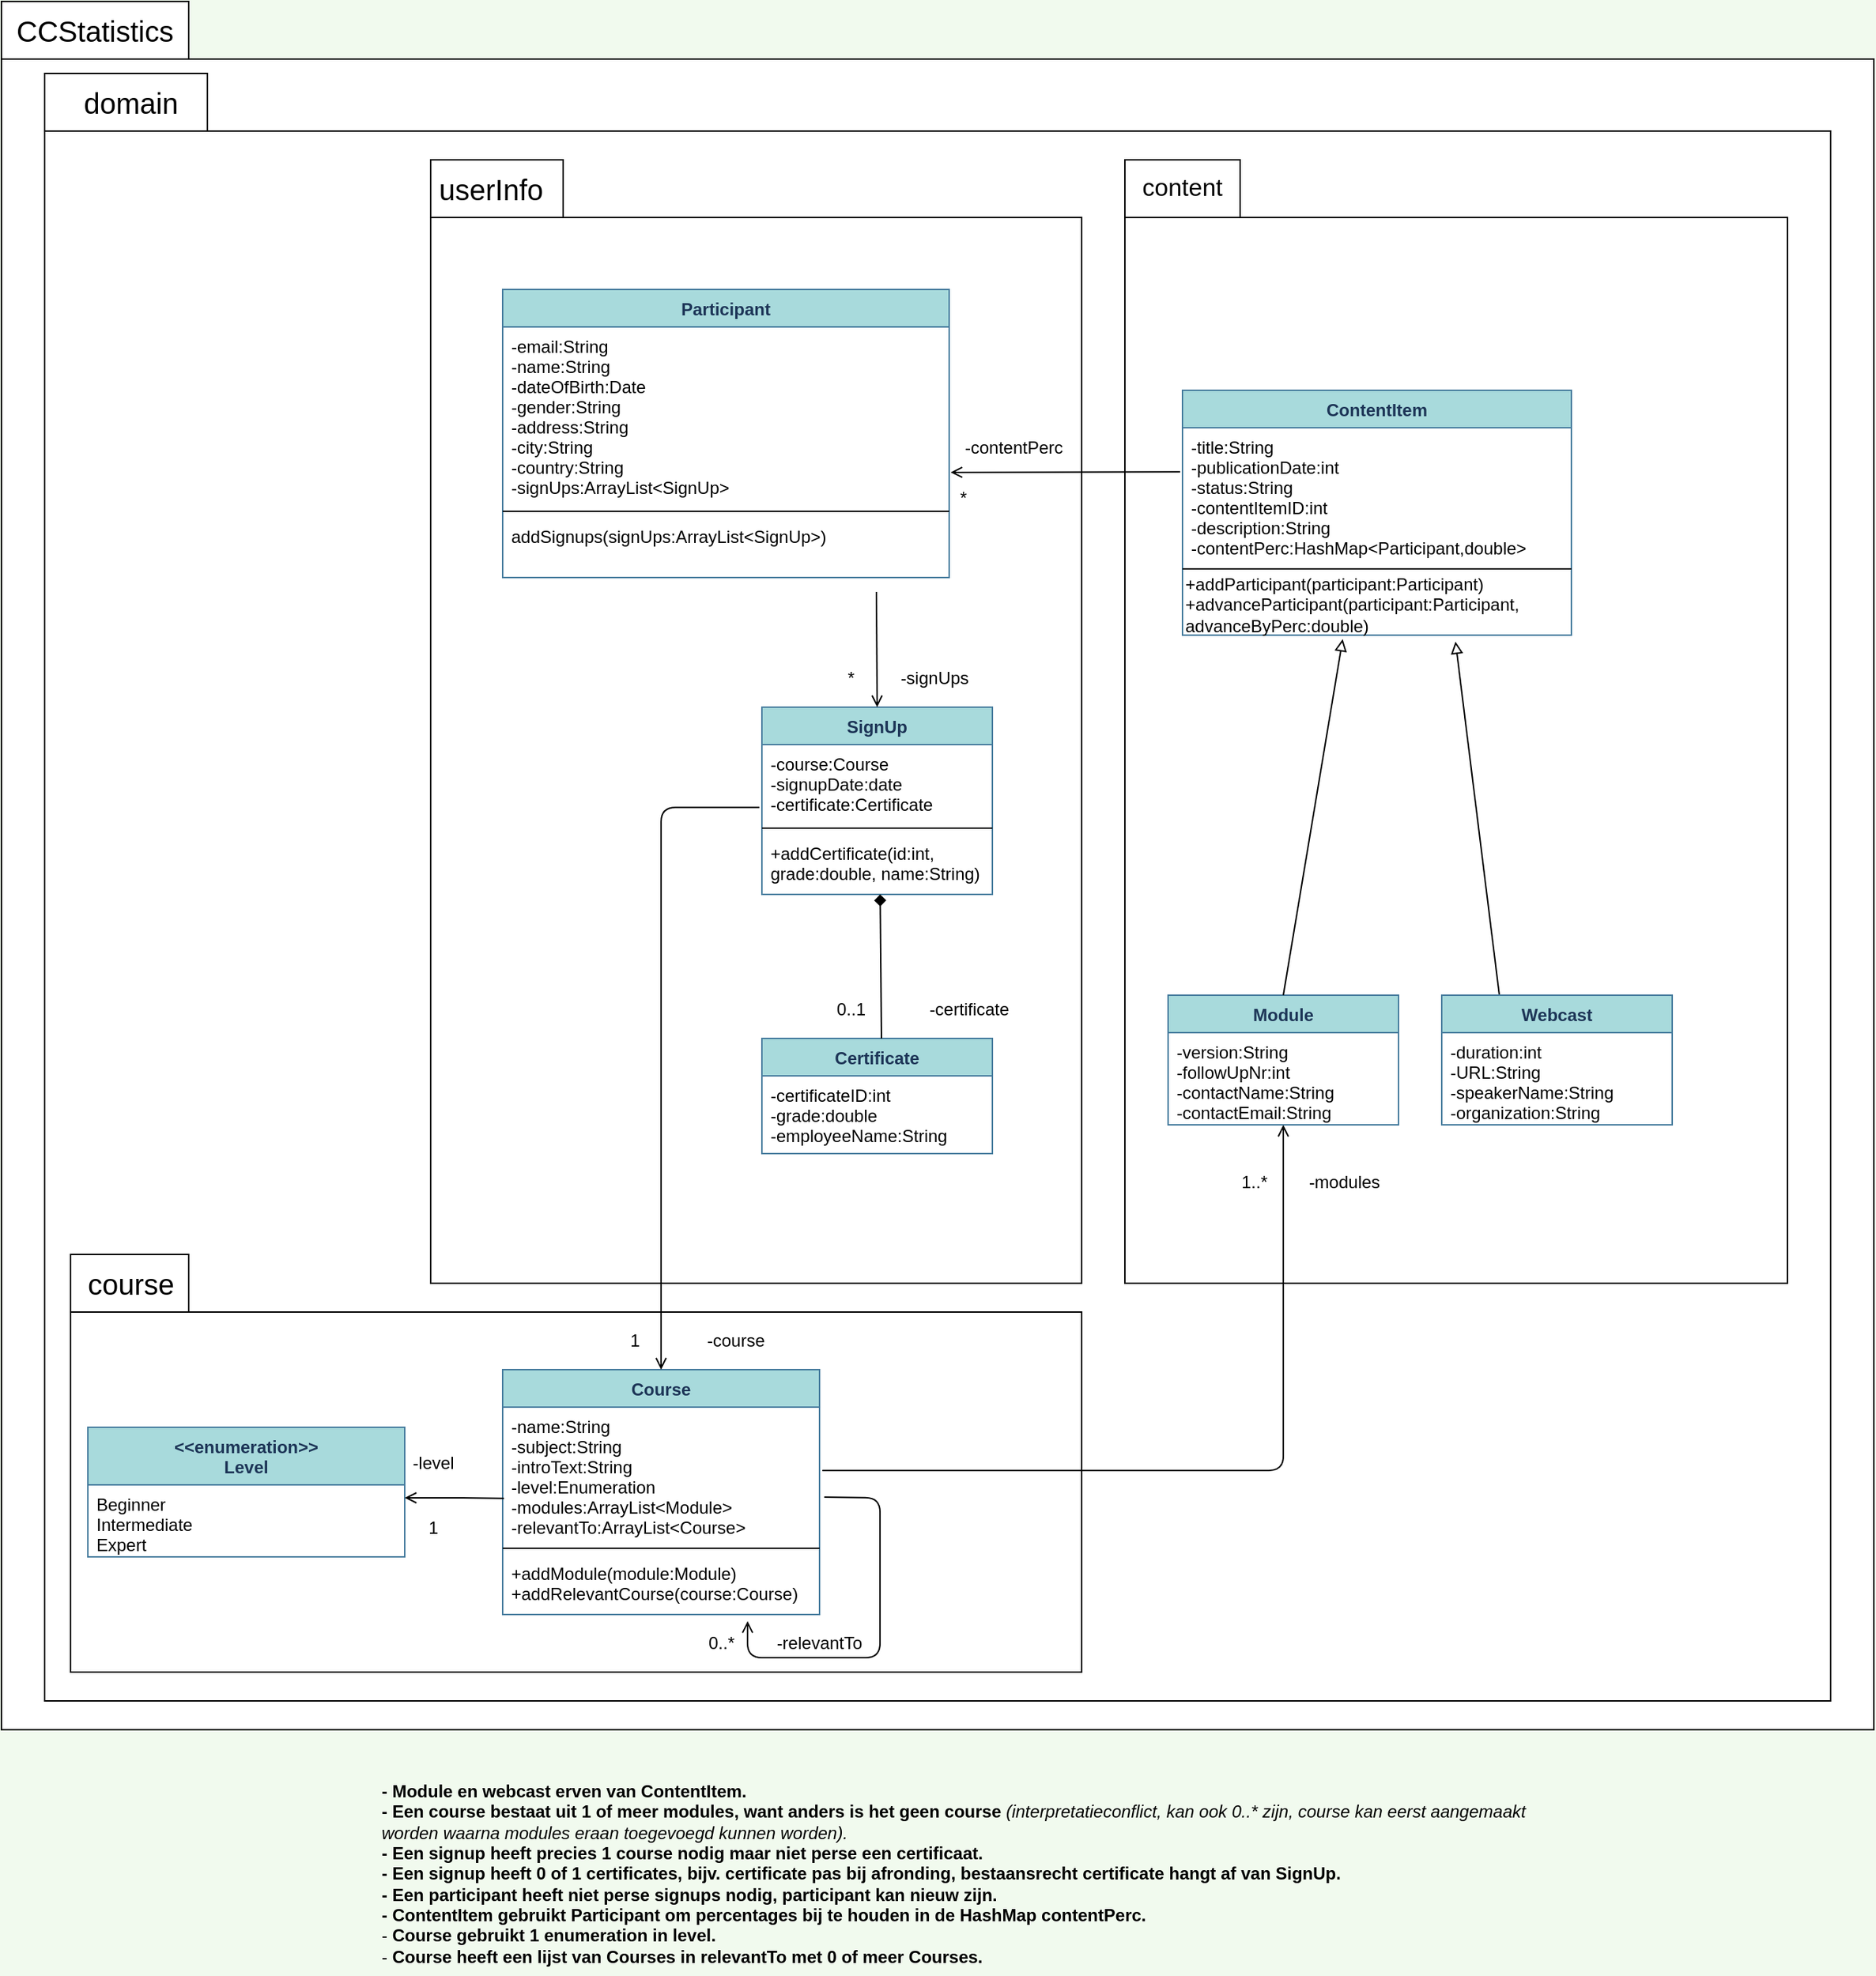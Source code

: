 <mxfile version="13.9.9" type="device"><diagram id="C5RBs43oDa-KdzZeNtuy" name="Page-1"><mxGraphModel dx="2500" dy="3305" grid="1" gridSize="10" guides="1" tooltips="1" connect="1" arrows="1" fold="1" page="1" pageScale="1" pageWidth="827" pageHeight="1169" background="#F1FAEE" math="0" shadow="0"><root><mxCell id="WIyWlLk6GJQsqaUBKTNV-0"/><mxCell id="WIyWlLk6GJQsqaUBKTNV-1" parent="WIyWlLk6GJQsqaUBKTNV-0"/><mxCell id="sgHCHZH9hC2yKxgUmPNf-14" value="package" style="shape=folder;fontStyle=1;spacingTop=10;tabWidth=130;tabHeight=40;tabPosition=left;html=1;fontSize=12;" vertex="1" parent="WIyWlLk6GJQsqaUBKTNV-1"><mxGeometry x="-660" y="-1410" width="1300" height="1200" as="geometry"/></mxCell><mxCell id="sgHCHZH9hC2yKxgUmPNf-5" value="" style="shape=folder;fontStyle=1;spacingTop=10;tabWidth=60;tabHeight=40;tabPosition=left;html=1;fontSize=20;" vertex="1" parent="WIyWlLk6GJQsqaUBKTNV-1"><mxGeometry x="-630" y="-1360" width="1240" height="1130" as="geometry"/></mxCell><mxCell id="sgHCHZH9hC2yKxgUmPNf-3" value="" style="shape=folder;fontStyle=1;spacingTop=10;tabWidth=82;tabHeight=40;tabPosition=left;html=1;" vertex="1" parent="WIyWlLk6GJQsqaUBKTNV-1"><mxGeometry x="-612" y="-540" width="702" height="290" as="geometry"/></mxCell><mxCell id="sgHCHZH9hC2yKxgUmPNf-0" value="" style="shape=folder;fontStyle=1;spacingTop=10;tabWidth=92;tabHeight=40;tabPosition=left;html=1;" vertex="1" parent="WIyWlLk6GJQsqaUBKTNV-1"><mxGeometry x="-362" y="-1300" width="452" height="780" as="geometry"/></mxCell><mxCell id="sPdz_jmMc16dJgYQqv5J-1" value="" style="shape=folder;fontStyle=1;spacingTop=10;tabWidth=80;tabHeight=40;tabPosition=left;html=1;" parent="WIyWlLk6GJQsqaUBKTNV-1" vertex="1"><mxGeometry x="120" y="-1300" width="460" height="780" as="geometry"/></mxCell><mxCell id="feHipGiowACFjIjU3fnN-57" style="rounded=1;sketch=0;orthogonalLoop=1;jettySize=auto;html=1;startArrow=open;startFill=0;endArrow=none;endFill=0;fillColor=#e1d5e7;fontColor=#1D3557;entryX=-0.006;entryY=0.326;entryDx=0;entryDy=0;entryPerimeter=0;" parent="WIyWlLk6GJQsqaUBKTNV-1" target="feHipGiowACFjIjU3fnN-1" edge="1"><mxGeometry relative="1" as="geometry"><mxPoint x="-32" y="-1060" as="targetPoint"/><mxPoint x="-1" y="-1083" as="sourcePoint"/><Array as="points"/></mxGeometry></mxCell><mxCell id="feHipGiowACFjIjU3fnN-0" value="ContentItem" style="swimlane;fontStyle=1;align=center;verticalAlign=top;childLayout=stackLayout;horizontal=1;startSize=26;horizontalStack=0;resizeParent=1;resizeParentMax=0;resizeLast=0;collapsible=1;marginBottom=0;rounded=0;sketch=0;strokeColor=#457B9D;fillColor=#A8DADC;fontColor=#1D3557;" parent="WIyWlLk6GJQsqaUBKTNV-1" vertex="1"><mxGeometry x="160" y="-1140" width="270" height="170" as="geometry"/></mxCell><mxCell id="feHipGiowACFjIjU3fnN-1" value="-title:String&#10;-publicationDate:int&#10;-status:String&#10;-contentItemID:int&#10;-description:String&#10;-contentPerc:HashMap&lt;Participant,double&gt;" style="text;strokeColor=none;fillColor=none;align=left;verticalAlign=top;spacingLeft=4;spacingRight=4;overflow=hidden;rotatable=0;points=[[0,0.5],[1,0.5]];portConstraint=eastwest;" parent="feHipGiowACFjIjU3fnN-0" vertex="1"><mxGeometry y="26" width="270" height="94" as="geometry"/></mxCell><mxCell id="4xEFzBpWDrpKqAZ_pWya-16" value="" style="line;strokeWidth=1;fillColor=none;align=left;verticalAlign=middle;spacingTop=-1;spacingLeft=3;spacingRight=3;rotatable=0;labelPosition=right;points=[];portConstraint=eastwest;" parent="feHipGiowACFjIjU3fnN-0" vertex="1"><mxGeometry y="120" width="270" height="8" as="geometry"/></mxCell><mxCell id="4xEFzBpWDrpKqAZ_pWya-19" value="+addParticipant(participant:Participant)&lt;br&gt;+advanceParticipant(participant:Participant,&lt;br&gt;advanceByPerc:double)" style="text;html=1;strokeColor=none;fillColor=none;align=left;verticalAlign=middle;whiteSpace=wrap;rounded=0;" parent="feHipGiowACFjIjU3fnN-0" vertex="1"><mxGeometry y="128" width="270" height="42" as="geometry"/></mxCell><mxCell id="feHipGiowACFjIjU3fnN-54" style="rounded=1;sketch=0;orthogonalLoop=1;jettySize=auto;html=1;startArrow=open;startFill=0;endArrow=none;endFill=0;fillColor=#A8DADC;fontColor=#1D3557;" parent="WIyWlLk6GJQsqaUBKTNV-1" source="feHipGiowACFjIjU3fnN-4" edge="1"><mxGeometry relative="1" as="geometry"><Array as="points"><mxPoint x="230" y="-390"/><mxPoint x="150" y="-390"/></Array><mxPoint x="-90" y="-390" as="targetPoint"/></mxGeometry></mxCell><mxCell id="feHipGiowACFjIjU3fnN-4" value="Module" style="swimlane;fontStyle=1;align=center;verticalAlign=top;childLayout=stackLayout;horizontal=1;startSize=26;horizontalStack=0;resizeParent=1;resizeParentMax=0;resizeLast=0;collapsible=1;marginBottom=0;rounded=0;sketch=0;strokeColor=#457B9D;fillColor=#A8DADC;fontColor=#1D3557;" parent="WIyWlLk6GJQsqaUBKTNV-1" vertex="1"><mxGeometry x="150" y="-720" width="160" height="90" as="geometry"><mxRectangle x="360" y="75" width="70" height="26" as="alternateBounds"/></mxGeometry></mxCell><mxCell id="feHipGiowACFjIjU3fnN-5" value="-version:String&#10;-followUpNr:int&#10;-contactName:String&#10;-contactEmail:String" style="text;strokeColor=none;fillColor=none;align=left;verticalAlign=top;spacingLeft=4;spacingRight=4;overflow=hidden;rotatable=0;points=[[0,0.5],[1,0.5]];portConstraint=eastwest;" parent="feHipGiowACFjIjU3fnN-4" vertex="1"><mxGeometry y="26" width="160" height="64" as="geometry"/></mxCell><mxCell id="feHipGiowACFjIjU3fnN-51" style="rounded=1;sketch=0;orthogonalLoop=1;jettySize=auto;html=1;startArrow=none;startFill=0;endArrow=block;endFill=0;fillColor=#A8DADC;fontColor=#1D3557;exitX=0.25;exitY=0;exitDx=0;exitDy=0;entryX=0.702;entryY=1.108;entryDx=0;entryDy=0;entryPerimeter=0;" parent="WIyWlLk6GJQsqaUBKTNV-1" source="feHipGiowACFjIjU3fnN-8" target="4xEFzBpWDrpKqAZ_pWya-19" edge="1"><mxGeometry relative="1" as="geometry"><mxPoint x="290" y="-990" as="targetPoint"/><mxPoint x="340" y="-720" as="sourcePoint"/></mxGeometry></mxCell><mxCell id="feHipGiowACFjIjU3fnN-8" value="Webcast" style="swimlane;fontStyle=1;align=center;verticalAlign=top;childLayout=stackLayout;horizontal=1;startSize=26;horizontalStack=0;resizeParent=1;resizeParentMax=0;resizeLast=0;collapsible=1;marginBottom=0;rounded=0;sketch=0;strokeColor=#457B9D;fillColor=#A8DADC;fontColor=#1D3557;" parent="WIyWlLk6GJQsqaUBKTNV-1" vertex="1"><mxGeometry x="340" y="-720" width="160" height="90" as="geometry"/></mxCell><mxCell id="feHipGiowACFjIjU3fnN-9" value="-duration:int&#10;-URL:String&#10;-speakerName:String&#10;-organization:String" style="text;strokeColor=none;fillColor=none;align=left;verticalAlign=top;spacingLeft=4;spacingRight=4;overflow=hidden;rotatable=0;points=[[0,0.5],[1,0.5]];portConstraint=eastwest;fontStyle=0" parent="feHipGiowACFjIjU3fnN-8" vertex="1"><mxGeometry y="26" width="160" height="64" as="geometry"/></mxCell><mxCell id="feHipGiowACFjIjU3fnN-13" value="Course" style="swimlane;fontStyle=1;align=center;verticalAlign=top;childLayout=stackLayout;horizontal=1;startSize=26;horizontalStack=0;resizeParent=1;resizeParentMax=0;resizeLast=0;collapsible=1;marginBottom=0;rounded=0;sketch=0;strokeColor=#457B9D;fillColor=#A8DADC;fontColor=#1D3557;" parent="WIyWlLk6GJQsqaUBKTNV-1" vertex="1"><mxGeometry x="-312" y="-460" width="220" height="170" as="geometry"/></mxCell><mxCell id="feHipGiowACFjIjU3fnN-14" value="-name:String&#10;-subject:String&#10;-introText:String&#10;-level:Enumeration&#10;-modules:ArrayList&lt;Module&gt;&#10;-relevantTo:ArrayList&lt;Course&gt;&#10;" style="text;strokeColor=none;fillColor=none;align=left;verticalAlign=top;spacingLeft=4;spacingRight=4;overflow=hidden;rotatable=0;points=[[0,0.5],[1,0.5]];portConstraint=eastwest;" parent="feHipGiowACFjIjU3fnN-13" vertex="1"><mxGeometry y="26" width="220" height="94" as="geometry"/></mxCell><mxCell id="feHipGiowACFjIjU3fnN-15" value="" style="line;strokeWidth=1;fillColor=none;align=left;verticalAlign=middle;spacingTop=-1;spacingLeft=3;spacingRight=3;rotatable=0;labelPosition=right;points=[];portConstraint=eastwest;" parent="feHipGiowACFjIjU3fnN-13" vertex="1"><mxGeometry y="120" width="220" height="8" as="geometry"/></mxCell><mxCell id="feHipGiowACFjIjU3fnN-16" value="+addModule(module:Module)&#10;+addRelevantCourse(course:Course)" style="text;strokeColor=none;fillColor=none;align=left;verticalAlign=top;spacingLeft=4;spacingRight=4;overflow=hidden;rotatable=0;points=[[0,0.5],[1,0.5]];portConstraint=eastwest;" parent="feHipGiowACFjIjU3fnN-13" vertex="1"><mxGeometry y="128" width="220" height="42" as="geometry"/></mxCell><mxCell id="4xEFzBpWDrpKqAZ_pWya-10" value="" style="endArrow=open;html=1;strokeColor=#000000;exitX=1.015;exitY=0.665;exitDx=0;exitDy=0;exitPerimeter=0;entryX=0.773;entryY=1.109;entryDx=0;entryDy=0;entryPerimeter=0;endFill=0;" parent="feHipGiowACFjIjU3fnN-13" source="feHipGiowACFjIjU3fnN-14" target="feHipGiowACFjIjU3fnN-16" edge="1"><mxGeometry width="50" height="50" relative="1" as="geometry"><mxPoint x="262" y="140" as="sourcePoint"/><mxPoint x="312" y="90" as="targetPoint"/><Array as="points"><mxPoint x="262" y="89"/><mxPoint x="262" y="200"/><mxPoint x="170" y="200"/></Array></mxGeometry></mxCell><mxCell id="feHipGiowACFjIjU3fnN-52" style="rounded=1;sketch=0;orthogonalLoop=1;jettySize=auto;html=1;entryX=0.5;entryY=0;entryDx=0;entryDy=0;startArrow=none;startFill=0;endArrow=open;endFill=0;fillColor=#A8DADC;fontColor=#1D3557;edgeStyle=orthogonalEdgeStyle;exitX=-0.011;exitY=0.807;exitDx=0;exitDy=0;exitPerimeter=0;" parent="WIyWlLk6GJQsqaUBKTNV-1" source="o7EIkPoKEHvitZHF2vj1-179" target="feHipGiowACFjIjU3fnN-13" edge="1"><mxGeometry relative="1" as="geometry"><mxPoint x="-202" y="-850" as="sourcePoint"/></mxGeometry></mxCell><mxCell id="feHipGiowACFjIjU3fnN-17" value="Participant" style="swimlane;fontStyle=1;align=center;verticalAlign=top;childLayout=stackLayout;horizontal=1;startSize=26;horizontalStack=0;resizeParent=1;resizeParentMax=0;resizeLast=0;collapsible=1;marginBottom=0;rounded=0;sketch=0;strokeColor=#457B9D;fillColor=#A8DADC;fontColor=#1D3557;" parent="WIyWlLk6GJQsqaUBKTNV-1" vertex="1"><mxGeometry x="-312" y="-1210" width="310" height="200" as="geometry"/></mxCell><mxCell id="feHipGiowACFjIjU3fnN-18" value="-email:String&#10;-name:String&#10;-dateOfBirth:Date&#10;-gender:String&#10;-address:String&#10;-city:String&#10;-country:String&#10;-signUps:ArrayList&lt;SignUp&gt;" style="text;strokeColor=none;fillColor=none;align=left;verticalAlign=top;spacingLeft=4;spacingRight=4;overflow=hidden;rotatable=0;points=[[0,0.5],[1,0.5]];portConstraint=eastwest;" parent="feHipGiowACFjIjU3fnN-17" vertex="1"><mxGeometry y="26" width="310" height="124" as="geometry"/></mxCell><mxCell id="feHipGiowACFjIjU3fnN-19" value="" style="line;strokeWidth=1;fillColor=none;align=left;verticalAlign=middle;spacingTop=-1;spacingLeft=3;spacingRight=3;rotatable=0;labelPosition=right;points=[];portConstraint=eastwest;" parent="feHipGiowACFjIjU3fnN-17" vertex="1"><mxGeometry y="150" width="310" height="8" as="geometry"/></mxCell><mxCell id="feHipGiowACFjIjU3fnN-20" value="addSignups(signUps:ArrayList&lt;SignUp&gt;)" style="text;strokeColor=none;fillColor=none;align=left;verticalAlign=top;spacingLeft=4;spacingRight=4;overflow=hidden;rotatable=0;points=[[0,0.5],[1,0.5]];portConstraint=eastwest;" parent="feHipGiowACFjIjU3fnN-17" vertex="1"><mxGeometry y="158" width="310" height="42" as="geometry"/></mxCell><mxCell id="feHipGiowACFjIjU3fnN-25" value="Certificate" style="swimlane;fontStyle=1;align=center;verticalAlign=top;childLayout=stackLayout;horizontal=1;startSize=26;horizontalStack=0;resizeParent=1;resizeParentMax=0;resizeLast=0;collapsible=1;marginBottom=0;rounded=0;sketch=0;strokeColor=#457B9D;fillColor=#A8DADC;fontColor=#1D3557;" parent="WIyWlLk6GJQsqaUBKTNV-1" vertex="1"><mxGeometry x="-132" y="-690" width="160" height="80" as="geometry"/></mxCell><mxCell id="feHipGiowACFjIjU3fnN-26" value="-certificateID:int&#10;-grade:double&#10;-employeeName:String&#10;" style="text;strokeColor=none;fillColor=none;align=left;verticalAlign=top;spacingLeft=4;spacingRight=4;overflow=hidden;rotatable=0;points=[[0,0.5],[1,0.5]];portConstraint=eastwest;" parent="feHipGiowACFjIjU3fnN-25" vertex="1"><mxGeometry y="26" width="160" height="54" as="geometry"/></mxCell><mxCell id="o7EIkPoKEHvitZHF2vj1-178" value="SignUp" style="swimlane;fontStyle=1;align=center;verticalAlign=top;childLayout=stackLayout;horizontal=1;startSize=26;horizontalStack=0;resizeParent=1;resizeParentMax=0;resizeLast=0;collapsible=1;marginBottom=0;rounded=0;sketch=0;strokeColor=#457B9D;fillColor=#A8DADC;fontColor=#1D3557;" parent="WIyWlLk6GJQsqaUBKTNV-1" vertex="1"><mxGeometry x="-132" y="-920" width="160" height="130" as="geometry"/></mxCell><mxCell id="o7EIkPoKEHvitZHF2vj1-179" value="-course:Course&#10;-signupDate:date&#10;-certificate:Certificate" style="text;strokeColor=none;fillColor=none;align=left;verticalAlign=top;spacingLeft=4;spacingRight=4;overflow=hidden;rotatable=0;points=[[0,0.5],[1,0.5]];portConstraint=eastwest;" parent="o7EIkPoKEHvitZHF2vj1-178" vertex="1"><mxGeometry y="26" width="160" height="54" as="geometry"/></mxCell><mxCell id="o7EIkPoKEHvitZHF2vj1-180" value="" style="line;strokeWidth=1;fillColor=none;align=left;verticalAlign=middle;spacingTop=-1;spacingLeft=3;spacingRight=3;rotatable=0;labelPosition=right;points=[];portConstraint=eastwest;" parent="o7EIkPoKEHvitZHF2vj1-178" vertex="1"><mxGeometry y="80" width="160" height="8" as="geometry"/></mxCell><mxCell id="o7EIkPoKEHvitZHF2vj1-181" value="+addCertificate(id:int,&#10;grade:double, name:String)" style="text;strokeColor=none;fillColor=none;align=left;verticalAlign=top;spacingLeft=4;spacingRight=4;overflow=hidden;rotatable=0;points=[[0,0.5],[1,0.5]];portConstraint=eastwest;" parent="o7EIkPoKEHvitZHF2vj1-178" vertex="1"><mxGeometry y="88" width="160" height="42" as="geometry"/></mxCell><mxCell id="o7EIkPoKEHvitZHF2vj1-182" value="" style="endArrow=diamond;html=1;strokeColor=#000000;startArrow=none;startFill=0;endFill=1;entryX=0.513;entryY=1;entryDx=0;entryDy=0;entryPerimeter=0;" parent="WIyWlLk6GJQsqaUBKTNV-1" target="o7EIkPoKEHvitZHF2vj1-181" edge="1"><mxGeometry width="50" height="50" relative="1" as="geometry"><mxPoint x="-49" y="-690" as="sourcePoint"/><mxPoint x="-50" y="-780" as="targetPoint"/><Array as="points"/></mxGeometry></mxCell><mxCell id="o7EIkPoKEHvitZHF2vj1-183" value="" style="endArrow=none;html=1;strokeColor=#000000;entryX=0.513;entryY=1.106;entryDx=0;entryDy=0;entryPerimeter=0;startArrow=open;startFill=0;endFill=0;exitX=0.5;exitY=0;exitDx=0;exitDy=0;" parent="WIyWlLk6GJQsqaUBKTNV-1" source="o7EIkPoKEHvitZHF2vj1-178" edge="1"><mxGeometry width="50" height="50" relative="1" as="geometry"><mxPoint x="-52.59" y="-930" as="sourcePoint"/><mxPoint x="-52.51" y="-1000.004" as="targetPoint"/><Array as="points"/></mxGeometry></mxCell><mxCell id="o7EIkPoKEHvitZHF2vj1-184" value="0..1" style="text;html=1;strokeColor=none;fillColor=none;align=center;verticalAlign=middle;whiteSpace=wrap;rounded=0;" parent="WIyWlLk6GJQsqaUBKTNV-1" vertex="1"><mxGeometry x="-90" y="-720" width="40" height="20" as="geometry"/></mxCell><mxCell id="o7EIkPoKEHvitZHF2vj1-185" value="*" style="text;html=1;strokeColor=none;fillColor=none;align=center;verticalAlign=middle;whiteSpace=wrap;rounded=0;" parent="WIyWlLk6GJQsqaUBKTNV-1" vertex="1"><mxGeometry x="-90" y="-950" width="40" height="20" as="geometry"/></mxCell><mxCell id="o7EIkPoKEHvitZHF2vj1-186" value="1" style="text;html=1;strokeColor=none;fillColor=none;align=center;verticalAlign=middle;whiteSpace=wrap;rounded=0;" parent="WIyWlLk6GJQsqaUBKTNV-1" vertex="1"><mxGeometry x="-240" y="-490" width="40" height="20" as="geometry"/></mxCell><mxCell id="o7EIkPoKEHvitZHF2vj1-188" value="1..*" style="text;html=1;strokeColor=none;fillColor=none;align=center;verticalAlign=middle;whiteSpace=wrap;rounded=0;" parent="WIyWlLk6GJQsqaUBKTNV-1" vertex="1"><mxGeometry x="190" y="-600" width="40" height="20" as="geometry"/></mxCell><mxCell id="o7EIkPoKEHvitZHF2vj1-189" value="*" style="text;html=1;strokeColor=none;fillColor=none;align=center;verticalAlign=middle;whiteSpace=wrap;rounded=0;" parent="WIyWlLk6GJQsqaUBKTNV-1" vertex="1"><mxGeometry x="-12" y="-1070" width="40" height="10" as="geometry"/></mxCell><mxCell id="qsB4hN0v_XTeqh2kX5ey-0" value="&lt;b&gt;- Module en webcast erven van ContentItem.&lt;/b&gt;&lt;br&gt;&lt;b&gt;- Een course bestaat uit 1 of meer modules, want anders is het geen course&amp;nbsp;&lt;/b&gt;&lt;i&gt;(interpretatieconflict, kan ook 0..* zijn, course kan eerst aangemaakt worden waarna modules eraan toegevoegd kunnen worden).&lt;/i&gt;&lt;br&gt;&lt;b&gt;- Een signup heeft precies 1 course nodig maar niet perse een certificaat.&lt;br&gt;- Een signup heeft 0 of 1 certificates,&amp;nbsp;&lt;/b&gt;&lt;b&gt;bijv.&amp;nbsp;&lt;/b&gt;&lt;b&gt;certificate pas bij afronding, bestaansrecht certificate hangt af van SignUp.&lt;/b&gt;&lt;br&gt;&lt;b&gt;- Een participant heeft niet perse signups nodig, participant kan nieuw zijn.&lt;br&gt;- ContentItem gebruikt Participant om percentages bij te houden in de HashMap contentPerc.&lt;br&gt;&lt;/b&gt;- &lt;b&gt;Course gebruikt 1 enumeration in level.&lt;br&gt;&lt;/b&gt;-&amp;nbsp;&lt;b&gt;Course heeft een lijst van Courses in relevantTo met 0 of meer Courses.&lt;/b&gt;" style="text;html=1;strokeColor=none;fillColor=none;align=left;verticalAlign=middle;whiteSpace=wrap;rounded=0;" parent="WIyWlLk6GJQsqaUBKTNV-1" vertex="1"><mxGeometry x="-398" y="-180" width="812" height="140" as="geometry"/></mxCell><mxCell id="4xEFzBpWDrpKqAZ_pWya-5" value="&lt;&lt;enumeration&gt;&gt;&#10;Level" style="swimlane;fontStyle=1;align=center;verticalAlign=top;childLayout=stackLayout;horizontal=1;startSize=40;horizontalStack=0;resizeParent=1;resizeParentMax=0;resizeLast=0;collapsible=1;marginBottom=0;rounded=0;sketch=0;strokeColor=#457B9D;fillColor=#A8DADC;fontColor=#1D3557;" parent="WIyWlLk6GJQsqaUBKTNV-1" vertex="1"><mxGeometry x="-600" y="-420" width="220" height="90" as="geometry"/></mxCell><mxCell id="4xEFzBpWDrpKqAZ_pWya-6" value="Beginner&#10;Intermediate&#10;Expert" style="text;strokeColor=none;fillColor=none;align=left;verticalAlign=top;spacingLeft=4;spacingRight=4;overflow=hidden;rotatable=0;points=[[0,0.5],[1,0.5]];portConstraint=eastwest;" parent="4xEFzBpWDrpKqAZ_pWya-5" vertex="1"><mxGeometry y="40" width="220" height="50" as="geometry"/></mxCell><mxCell id="4xEFzBpWDrpKqAZ_pWya-9" style="edgeStyle=orthogonalEdgeStyle;rounded=0;orthogonalLoop=1;jettySize=auto;html=1;entryX=0.004;entryY=0.674;entryDx=0;entryDy=0;entryPerimeter=0;startArrow=open;startFill=0;endArrow=none;endFill=0;strokeColor=#000000;" parent="WIyWlLk6GJQsqaUBKTNV-1" source="4xEFzBpWDrpKqAZ_pWya-6" target="feHipGiowACFjIjU3fnN-14" edge="1"><mxGeometry relative="1" as="geometry"><Array as="points"><mxPoint x="-340" y="-371"/><mxPoint x="-340" y="-371"/></Array></mxGeometry></mxCell><mxCell id="4xEFzBpWDrpKqAZ_pWya-11" value="-signUps" style="text;html=1;strokeColor=none;fillColor=none;align=center;verticalAlign=middle;whiteSpace=wrap;rounded=0;" parent="WIyWlLk6GJQsqaUBKTNV-1" vertex="1"><mxGeometry x="-58" y="-945" width="92" height="10" as="geometry"/></mxCell><mxCell id="4xEFzBpWDrpKqAZ_pWya-12" value="-certificate" style="text;html=1;strokeColor=none;fillColor=none;align=center;verticalAlign=middle;whiteSpace=wrap;rounded=0;" parent="WIyWlLk6GJQsqaUBKTNV-1" vertex="1"><mxGeometry x="-26" y="-720" width="76" height="20" as="geometry"/></mxCell><mxCell id="4xEFzBpWDrpKqAZ_pWya-13" value="-course" style="text;html=1;strokeColor=none;fillColor=none;align=center;verticalAlign=middle;whiteSpace=wrap;rounded=0;" parent="WIyWlLk6GJQsqaUBKTNV-1" vertex="1"><mxGeometry x="-180" y="-490" width="60" height="20" as="geometry"/></mxCell><mxCell id="4xEFzBpWDrpKqAZ_pWya-14" value="-modules" style="text;html=1;strokeColor=none;fillColor=none;align=center;verticalAlign=middle;whiteSpace=wrap;rounded=0;" parent="WIyWlLk6GJQsqaUBKTNV-1" vertex="1"><mxGeometry x="235" y="-600" width="75" height="20" as="geometry"/></mxCell><mxCell id="4xEFzBpWDrpKqAZ_pWya-15" value="-contentPerc" style="text;html=1;strokeColor=none;fillColor=none;align=center;verticalAlign=middle;whiteSpace=wrap;rounded=0;fontSize=12;" parent="WIyWlLk6GJQsqaUBKTNV-1" vertex="1"><mxGeometry x="-2" y="-1110" width="90" height="20" as="geometry"/></mxCell><mxCell id="4xEFzBpWDrpKqAZ_pWya-21" style="rounded=1;sketch=0;orthogonalLoop=1;jettySize=auto;html=1;startArrow=none;startFill=0;endArrow=block;endFill=0;fillColor=#A8DADC;fontColor=#1D3557;exitX=0.5;exitY=0;exitDx=0;exitDy=0;entryX=0.412;entryY=1.067;entryDx=0;entryDy=0;entryPerimeter=0;" parent="WIyWlLk6GJQsqaUBKTNV-1" source="feHipGiowACFjIjU3fnN-4" target="4xEFzBpWDrpKqAZ_pWya-19" edge="1"><mxGeometry relative="1" as="geometry"><mxPoint x="240" y="-990" as="targetPoint"/><mxPoint x="202" y="-740" as="sourcePoint"/></mxGeometry></mxCell><mxCell id="sPdz_jmMc16dJgYQqv5J-2" value="content" style="text;html=1;strokeColor=none;fillColor=none;align=center;verticalAlign=middle;whiteSpace=wrap;rounded=0;fontSize=17;" parent="WIyWlLk6GJQsqaUBKTNV-1" vertex="1"><mxGeometry x="130" y="-1290" width="60" height="20" as="geometry"/></mxCell><mxCell id="sgHCHZH9hC2yKxgUmPNf-1" value="&lt;font style=&quot;font-size: 20px&quot;&gt;userInfo&lt;/font&gt;" style="text;html=1;strokeColor=none;fillColor=none;align=center;verticalAlign=middle;whiteSpace=wrap;rounded=0;" vertex="1" parent="WIyWlLk6GJQsqaUBKTNV-1"><mxGeometry x="-340" y="-1290" width="40" height="20" as="geometry"/></mxCell><mxCell id="sgHCHZH9hC2yKxgUmPNf-4" value="course" style="text;html=1;strokeColor=none;fillColor=none;align=center;verticalAlign=middle;whiteSpace=wrap;rounded=0;fontSize=20;" vertex="1" parent="WIyWlLk6GJQsqaUBKTNV-1"><mxGeometry x="-590" y="-530" width="40" height="20" as="geometry"/></mxCell><mxCell id="sgHCHZH9hC2yKxgUmPNf-6" value="domain" style="text;html=1;strokeColor=none;fillColor=none;align=center;verticalAlign=middle;whiteSpace=wrap;rounded=0;fontSize=20;" vertex="1" parent="WIyWlLk6GJQsqaUBKTNV-1"><mxGeometry x="-590" y="-1350" width="40" height="20" as="geometry"/></mxCell><mxCell id="sgHCHZH9hC2yKxgUmPNf-9" value="1" style="text;html=1;strokeColor=none;fillColor=none;align=center;verticalAlign=middle;whiteSpace=wrap;rounded=0;fontSize=12;" vertex="1" parent="WIyWlLk6GJQsqaUBKTNV-1"><mxGeometry x="-380" y="-360" width="40" height="20" as="geometry"/></mxCell><mxCell id="sgHCHZH9hC2yKxgUmPNf-10" value="-level" style="text;html=1;strokeColor=none;fillColor=none;align=center;verticalAlign=middle;whiteSpace=wrap;rounded=0;fontSize=12;" vertex="1" parent="WIyWlLk6GJQsqaUBKTNV-1"><mxGeometry x="-380" y="-405" width="40" height="20" as="geometry"/></mxCell><mxCell id="sgHCHZH9hC2yKxgUmPNf-12" value="0..*" style="text;html=1;strokeColor=none;fillColor=none;align=center;verticalAlign=middle;whiteSpace=wrap;rounded=0;fontSize=12;" vertex="1" parent="WIyWlLk6GJQsqaUBKTNV-1"><mxGeometry x="-180" y="-280" width="40" height="20" as="geometry"/></mxCell><mxCell id="sgHCHZH9hC2yKxgUmPNf-13" value="-relevantTo" style="text;html=1;strokeColor=none;fillColor=none;align=center;verticalAlign=middle;whiteSpace=wrap;rounded=0;fontSize=12;" vertex="1" parent="WIyWlLk6GJQsqaUBKTNV-1"><mxGeometry x="-132" y="-280" width="80" height="20" as="geometry"/></mxCell><mxCell id="sgHCHZH9hC2yKxgUmPNf-16" value="CCStatistics" style="text;html=1;strokeColor=none;fillColor=none;align=center;verticalAlign=middle;whiteSpace=wrap;rounded=0;fontSize=20;" vertex="1" parent="WIyWlLk6GJQsqaUBKTNV-1"><mxGeometry x="-660" y="-1400" width="130" height="20" as="geometry"/></mxCell></root></mxGraphModel></diagram></mxfile>
